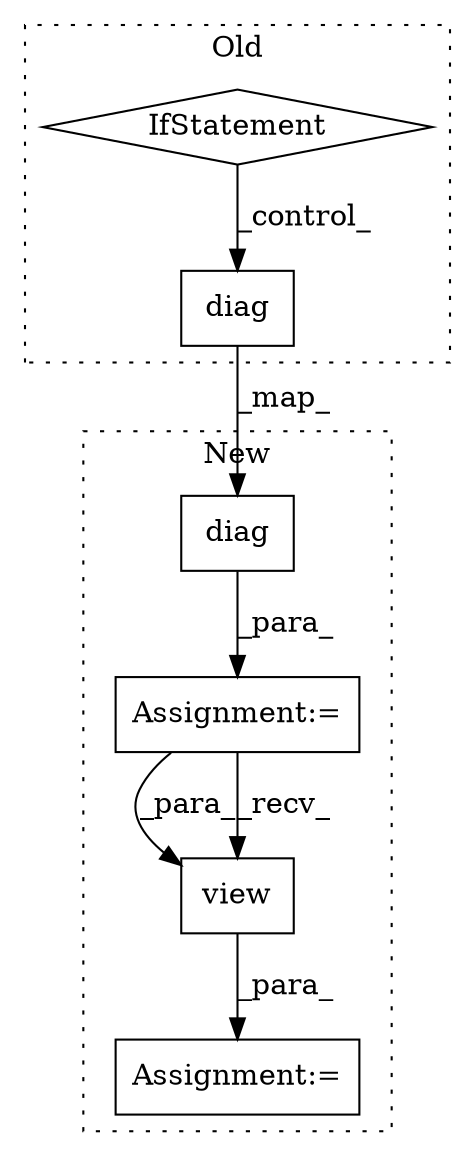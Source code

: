 digraph G {
subgraph cluster0 {
1 [label="diag" a="32" s="6708" l="6" shape="box"];
6 [label="IfStatement" a="25" s="6503,6534" l="4,2" shape="diamond"];
label = "Old";
style="dotted";
}
subgraph cluster1 {
2 [label="diag" a="32" s="6550" l="6" shape="box"];
3 [label="Assignment:=" a="7" s="6521" l="1" shape="box"];
4 [label="Assignment:=" a="7" s="6568" l="1" shape="box"];
5 [label="view" a="32" s="6574,6627" l="5,1" shape="box"];
label = "New";
style="dotted";
}
1 -> 2 [label="_map_"];
2 -> 3 [label="_para_"];
3 -> 5 [label="_para_"];
3 -> 5 [label="_recv_"];
5 -> 4 [label="_para_"];
6 -> 1 [label="_control_"];
}